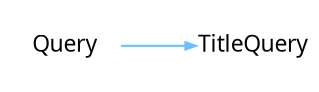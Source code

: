 digraph {
 rankdir = "LR"
 bgcolor = none;
 layout  = dot;
 edge [
   arrowsize = "0.5"
   color     = "#69BFFFFF"
 ]
 qIQp7hO[
   shape    = none
   label    = "Query"
   margin   = "0.01"
   fontname = "Segoe UI"
   fontsize = "11"
   fontcolor= "#010509FF"
 ]
 qr2p7hO[
   shape    = none
   label    = "TitleQuery"
   margin   = "0.01"
   fontname = "Segoe UI"
   fontsize = "11"
   fontcolor= "#010509FF"
 ]
 qIQp7hO->qr2p7hO
}
